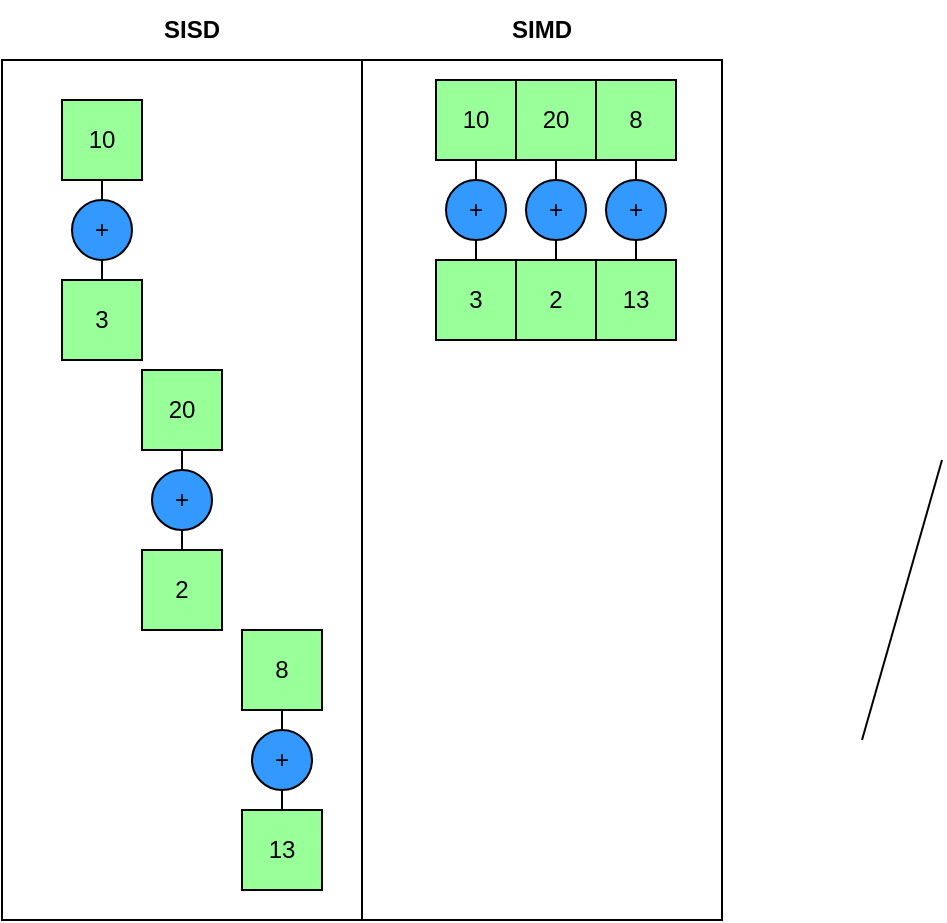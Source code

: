 <mxfile version="26.2.12">
  <diagram name="Page-1" id="JR2kuJdq1zbRZiOPOg9G">
    <mxGraphModel dx="2255" dy="824" grid="1" gridSize="10" guides="1" tooltips="1" connect="1" arrows="1" fold="1" page="1" pageScale="1" pageWidth="827" pageHeight="1169" math="0" shadow="0">
      <root>
        <mxCell id="0" />
        <mxCell id="1" parent="0" />
        <mxCell id="3Fzgw3bwLbgeH6Izsh_8-107" value="" style="rounded=0;whiteSpace=wrap;html=1;" parent="1" vertex="1">
          <mxGeometry x="-590" y="70" width="180" height="430" as="geometry" />
        </mxCell>
        <mxCell id="3Fzgw3bwLbgeH6Izsh_8-58" value="10" style="whiteSpace=wrap;html=1;aspect=fixed;fillColor=#99FF99;" parent="1" vertex="1">
          <mxGeometry x="-553" y="80" width="40" height="40" as="geometry" />
        </mxCell>
        <mxCell id="3Fzgw3bwLbgeH6Izsh_8-59" value="20" style="whiteSpace=wrap;html=1;aspect=fixed;fillColor=#99FF99;" parent="1" vertex="1">
          <mxGeometry x="-513" y="80" width="40" height="40" as="geometry" />
        </mxCell>
        <mxCell id="3Fzgw3bwLbgeH6Izsh_8-60" value="8" style="whiteSpace=wrap;html=1;aspect=fixed;fillColor=#99FF99;" parent="1" vertex="1">
          <mxGeometry x="-473" y="80" width="40" height="40" as="geometry" />
        </mxCell>
        <mxCell id="3Fzgw3bwLbgeH6Izsh_8-76" value="+" style="ellipse;whiteSpace=wrap;html=1;aspect=fixed;fillColor=#3399FF;" parent="1" vertex="1">
          <mxGeometry x="-548" y="130" width="30" height="30" as="geometry" />
        </mxCell>
        <mxCell id="3Fzgw3bwLbgeH6Izsh_8-78" value="+" style="ellipse;whiteSpace=wrap;html=1;aspect=fixed;fillColor=#3399FF;" parent="1" vertex="1">
          <mxGeometry x="-468" y="130" width="30" height="30" as="geometry" />
        </mxCell>
        <mxCell id="3Fzgw3bwLbgeH6Izsh_8-80" value="3" style="whiteSpace=wrap;html=1;aspect=fixed;fillColor=#99FF99;" parent="1" vertex="1">
          <mxGeometry x="-553" y="170" width="40" height="40" as="geometry" />
        </mxCell>
        <mxCell id="3Fzgw3bwLbgeH6Izsh_8-81" value="2" style="whiteSpace=wrap;html=1;aspect=fixed;fillColor=#99FF99;" parent="1" vertex="1">
          <mxGeometry x="-513" y="170" width="40" height="40" as="geometry" />
        </mxCell>
        <mxCell id="3Fzgw3bwLbgeH6Izsh_8-82" value="13" style="whiteSpace=wrap;html=1;aspect=fixed;fillColor=#99FF99;" parent="1" vertex="1">
          <mxGeometry x="-473" y="170" width="40" height="40" as="geometry" />
        </mxCell>
        <mxCell id="3Fzgw3bwLbgeH6Izsh_8-98" value="" style="endArrow=none;html=1;rounded=0;exitX=0.5;exitY=1;exitDx=0;exitDy=0;entryX=0.5;entryY=0;entryDx=0;entryDy=0;" parent="1" source="3Fzgw3bwLbgeH6Izsh_8-58" target="3Fzgw3bwLbgeH6Izsh_8-76" edge="1">
          <mxGeometry width="50" height="50" relative="1" as="geometry">
            <mxPoint x="-453" y="330" as="sourcePoint" />
            <mxPoint x="-403" y="280" as="targetPoint" />
          </mxGeometry>
        </mxCell>
        <mxCell id="3Fzgw3bwLbgeH6Izsh_8-99" value="" style="endArrow=none;html=1;rounded=0;exitX=0.5;exitY=1;exitDx=0;exitDy=0;entryX=0.5;entryY=0;entryDx=0;entryDy=0;" parent="1" source="3Fzgw3bwLbgeH6Izsh_8-76" target="3Fzgw3bwLbgeH6Izsh_8-80" edge="1">
          <mxGeometry width="50" height="50" relative="1" as="geometry">
            <mxPoint x="-453" y="330" as="sourcePoint" />
            <mxPoint x="-403" y="280" as="targetPoint" />
          </mxGeometry>
        </mxCell>
        <mxCell id="3Fzgw3bwLbgeH6Izsh_8-100" value="" style="endArrow=none;html=1;rounded=0;exitX=0.5;exitY=1;exitDx=0;exitDy=0;" parent="1" source="3Fzgw3bwLbgeH6Izsh_8-77" edge="1">
          <mxGeometry width="50" height="50" relative="1" as="geometry">
            <mxPoint x="-493" y="130" as="sourcePoint" />
            <mxPoint x="-493" y="160" as="targetPoint" />
          </mxGeometry>
        </mxCell>
        <mxCell id="3Fzgw3bwLbgeH6Izsh_8-102" value="" style="endArrow=none;html=1;rounded=0;exitX=0.5;exitY=1;exitDx=0;exitDy=0;entryX=0.5;entryY=0;entryDx=0;entryDy=0;" parent="1" source="3Fzgw3bwLbgeH6Izsh_8-77" target="3Fzgw3bwLbgeH6Izsh_8-81" edge="1">
          <mxGeometry width="50" height="50" relative="1" as="geometry">
            <mxPoint x="-453" y="330" as="sourcePoint" />
            <mxPoint x="-403" y="280" as="targetPoint" />
          </mxGeometry>
        </mxCell>
        <mxCell id="3Fzgw3bwLbgeH6Izsh_8-103" value="" style="endArrow=none;html=1;rounded=0;exitX=0.5;exitY=1;exitDx=0;exitDy=0;entryX=0.5;entryY=0;entryDx=0;entryDy=0;" parent="1" source="3Fzgw3bwLbgeH6Izsh_8-60" target="3Fzgw3bwLbgeH6Izsh_8-78" edge="1">
          <mxGeometry width="50" height="50" relative="1" as="geometry">
            <mxPoint x="-453" y="330" as="sourcePoint" />
            <mxPoint x="-403" y="280" as="targetPoint" />
          </mxGeometry>
        </mxCell>
        <mxCell id="3Fzgw3bwLbgeH6Izsh_8-104" value="" style="endArrow=none;html=1;rounded=0;exitX=0.5;exitY=1;exitDx=0;exitDy=0;entryX=0.5;entryY=0;entryDx=0;entryDy=0;" parent="1" source="3Fzgw3bwLbgeH6Izsh_8-78" target="3Fzgw3bwLbgeH6Izsh_8-82" edge="1">
          <mxGeometry width="50" height="50" relative="1" as="geometry">
            <mxPoint x="-453" y="330" as="sourcePoint" />
            <mxPoint x="-403" y="280" as="targetPoint" />
          </mxGeometry>
        </mxCell>
        <mxCell id="3Fzgw3bwLbgeH6Izsh_8-106" value="" style="endArrow=none;html=1;rounded=0;entryX=0.5;entryY=1;entryDx=0;entryDy=0;exitX=0.5;exitY=0;exitDx=0;exitDy=0;" parent="1" source="3Fzgw3bwLbgeH6Izsh_8-83" edge="1">
          <mxGeometry width="50" height="50" relative="1" as="geometry">
            <mxPoint x="-340" y="410" as="sourcePoint" />
            <mxPoint x="-300" y="270" as="targetPoint" />
          </mxGeometry>
        </mxCell>
        <mxCell id="QeUq1AexTFqov1dsiFRE-29" value="" style="endArrow=none;html=1;rounded=0;exitX=0.5;exitY=1;exitDx=0;exitDy=0;" edge="1" parent="1" source="3Fzgw3bwLbgeH6Izsh_8-59" target="3Fzgw3bwLbgeH6Izsh_8-77">
          <mxGeometry width="50" height="50" relative="1" as="geometry">
            <mxPoint x="-603" y="40" as="sourcePoint" />
            <mxPoint x="-603" y="80" as="targetPoint" />
          </mxGeometry>
        </mxCell>
        <mxCell id="3Fzgw3bwLbgeH6Izsh_8-77" value="+" style="ellipse;whiteSpace=wrap;html=1;aspect=fixed;fillColor=#3399FF;" parent="1" vertex="1">
          <mxGeometry x="-508" y="130" width="30" height="30" as="geometry" />
        </mxCell>
        <mxCell id="QeUq1AexTFqov1dsiFRE-30" value="" style="rounded=0;whiteSpace=wrap;html=1;" vertex="1" parent="1">
          <mxGeometry x="-770" y="70" width="180" height="430" as="geometry" />
        </mxCell>
        <mxCell id="QeUq1AexTFqov1dsiFRE-31" value="10" style="whiteSpace=wrap;html=1;aspect=fixed;fillColor=#99FF99;" vertex="1" parent="1">
          <mxGeometry x="-740" y="90" width="40" height="40" as="geometry" />
        </mxCell>
        <mxCell id="QeUq1AexTFqov1dsiFRE-32" value="20" style="whiteSpace=wrap;html=1;aspect=fixed;fillColor=#99FF99;" vertex="1" parent="1">
          <mxGeometry x="-700" y="225" width="40" height="40" as="geometry" />
        </mxCell>
        <mxCell id="QeUq1AexTFqov1dsiFRE-33" value="8" style="whiteSpace=wrap;html=1;aspect=fixed;fillColor=#99FF99;" vertex="1" parent="1">
          <mxGeometry x="-650" y="355" width="40" height="40" as="geometry" />
        </mxCell>
        <mxCell id="QeUq1AexTFqov1dsiFRE-34" value="+" style="ellipse;whiteSpace=wrap;html=1;aspect=fixed;fillColor=#3399FF;" vertex="1" parent="1">
          <mxGeometry x="-735" y="140" width="30" height="30" as="geometry" />
        </mxCell>
        <mxCell id="QeUq1AexTFqov1dsiFRE-35" value="+" style="ellipse;whiteSpace=wrap;html=1;aspect=fixed;fillColor=#3399FF;" vertex="1" parent="1">
          <mxGeometry x="-645" y="405" width="30" height="30" as="geometry" />
        </mxCell>
        <mxCell id="QeUq1AexTFqov1dsiFRE-36" value="3" style="whiteSpace=wrap;html=1;aspect=fixed;fillColor=#99FF99;" vertex="1" parent="1">
          <mxGeometry x="-740" y="180" width="40" height="40" as="geometry" />
        </mxCell>
        <mxCell id="QeUq1AexTFqov1dsiFRE-37" value="2" style="whiteSpace=wrap;html=1;aspect=fixed;fillColor=#99FF99;" vertex="1" parent="1">
          <mxGeometry x="-700" y="315" width="40" height="40" as="geometry" />
        </mxCell>
        <mxCell id="QeUq1AexTFqov1dsiFRE-38" value="13" style="whiteSpace=wrap;html=1;aspect=fixed;fillColor=#99FF99;" vertex="1" parent="1">
          <mxGeometry x="-650" y="445" width="40" height="40" as="geometry" />
        </mxCell>
        <mxCell id="QeUq1AexTFqov1dsiFRE-39" value="" style="endArrow=none;html=1;rounded=0;exitX=0.5;exitY=1;exitDx=0;exitDy=0;entryX=0.5;entryY=0;entryDx=0;entryDy=0;" edge="1" parent="1" source="QeUq1AexTFqov1dsiFRE-31" target="QeUq1AexTFqov1dsiFRE-34">
          <mxGeometry width="50" height="50" relative="1" as="geometry">
            <mxPoint x="-640" y="340" as="sourcePoint" />
            <mxPoint x="-590" y="290" as="targetPoint" />
          </mxGeometry>
        </mxCell>
        <mxCell id="QeUq1AexTFqov1dsiFRE-40" value="" style="endArrow=none;html=1;rounded=0;exitX=0.5;exitY=1;exitDx=0;exitDy=0;entryX=0.5;entryY=0;entryDx=0;entryDy=0;" edge="1" parent="1" source="QeUq1AexTFqov1dsiFRE-34" target="QeUq1AexTFqov1dsiFRE-36">
          <mxGeometry width="50" height="50" relative="1" as="geometry">
            <mxPoint x="-640" y="340" as="sourcePoint" />
            <mxPoint x="-590" y="290" as="targetPoint" />
          </mxGeometry>
        </mxCell>
        <mxCell id="QeUq1AexTFqov1dsiFRE-42" value="" style="endArrow=none;html=1;rounded=0;exitX=0.5;exitY=1;exitDx=0;exitDy=0;entryX=0.5;entryY=0;entryDx=0;entryDy=0;" edge="1" parent="1" source="QeUq1AexTFqov1dsiFRE-46" target="QeUq1AexTFqov1dsiFRE-37">
          <mxGeometry width="50" height="50" relative="1" as="geometry">
            <mxPoint x="-610" y="400" as="sourcePoint" />
            <mxPoint x="-560" y="350" as="targetPoint" />
          </mxGeometry>
        </mxCell>
        <mxCell id="QeUq1AexTFqov1dsiFRE-43" value="" style="endArrow=none;html=1;rounded=0;exitX=0.5;exitY=1;exitDx=0;exitDy=0;entryX=0.5;entryY=0;entryDx=0;entryDy=0;" edge="1" parent="1" source="QeUq1AexTFqov1dsiFRE-33" target="QeUq1AexTFqov1dsiFRE-35">
          <mxGeometry width="50" height="50" relative="1" as="geometry">
            <mxPoint x="-610" y="400" as="sourcePoint" />
            <mxPoint x="-560" y="350" as="targetPoint" />
          </mxGeometry>
        </mxCell>
        <mxCell id="QeUq1AexTFqov1dsiFRE-44" value="" style="endArrow=none;html=1;rounded=0;exitX=0.5;exitY=1;exitDx=0;exitDy=0;entryX=0.5;entryY=0;entryDx=0;entryDy=0;" edge="1" parent="1" source="QeUq1AexTFqov1dsiFRE-35" target="QeUq1AexTFqov1dsiFRE-38">
          <mxGeometry width="50" height="50" relative="1" as="geometry">
            <mxPoint x="-610" y="400" as="sourcePoint" />
            <mxPoint x="-560" y="350" as="targetPoint" />
          </mxGeometry>
        </mxCell>
        <mxCell id="QeUq1AexTFqov1dsiFRE-45" value="" style="endArrow=none;html=1;rounded=0;exitX=0.5;exitY=1;exitDx=0;exitDy=0;" edge="1" parent="1" source="QeUq1AexTFqov1dsiFRE-32" target="QeUq1AexTFqov1dsiFRE-46">
          <mxGeometry width="50" height="50" relative="1" as="geometry">
            <mxPoint x="-760" y="110" as="sourcePoint" />
            <mxPoint x="-760" y="150" as="targetPoint" />
          </mxGeometry>
        </mxCell>
        <mxCell id="QeUq1AexTFqov1dsiFRE-46" value="+" style="ellipse;whiteSpace=wrap;html=1;aspect=fixed;fillColor=#3399FF;" vertex="1" parent="1">
          <mxGeometry x="-695" y="275" width="30" height="30" as="geometry" />
        </mxCell>
        <mxCell id="QeUq1AexTFqov1dsiFRE-49" value="&lt;b&gt;SISD&lt;/b&gt;" style="text;html=1;align=center;verticalAlign=middle;whiteSpace=wrap;rounded=0;" vertex="1" parent="1">
          <mxGeometry x="-705" y="40" width="60" height="30" as="geometry" />
        </mxCell>
        <mxCell id="QeUq1AexTFqov1dsiFRE-50" value="&lt;b&gt;SIMD&lt;/b&gt;" style="text;html=1;align=center;verticalAlign=middle;whiteSpace=wrap;rounded=0;" vertex="1" parent="1">
          <mxGeometry x="-530" y="40" width="60" height="30" as="geometry" />
        </mxCell>
      </root>
    </mxGraphModel>
  </diagram>
</mxfile>
